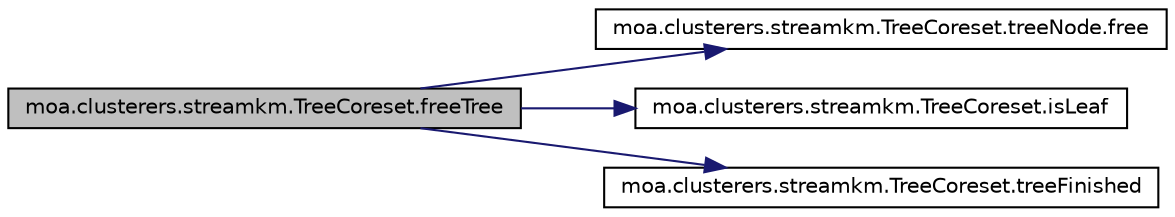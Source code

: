 digraph G
{
  edge [fontname="Helvetica",fontsize="10",labelfontname="Helvetica",labelfontsize="10"];
  node [fontname="Helvetica",fontsize="10",shape=record];
  rankdir=LR;
  Node1 [label="moa.clusterers.streamkm.TreeCoreset.freeTree",height=0.2,width=0.4,color="black", fillcolor="grey75", style="filled" fontcolor="black"];
  Node1 -> Node2 [color="midnightblue",fontsize="10",style="solid",fontname="Helvetica"];
  Node2 [label="moa.clusterers.streamkm.TreeCoreset.treeNode.free",height=0.2,width=0.4,color="black", fillcolor="white", style="filled",URL="$classmoa_1_1clusterers_1_1streamkm_1_1TreeCoreset_1_1treeNode.html#a8b3f3aadb28f7ad9bfc4019a1380d957"];
  Node1 -> Node3 [color="midnightblue",fontsize="10",style="solid",fontname="Helvetica"];
  Node3 [label="moa.clusterers.streamkm.TreeCoreset.isLeaf",height=0.2,width=0.4,color="black", fillcolor="white", style="filled",URL="$classmoa_1_1clusterers_1_1streamkm_1_1TreeCoreset.html#a7846322f3738e2a959a7b150c2b7afd5",tooltip="tests if a node is a leaf"];
  Node1 -> Node4 [color="midnightblue",fontsize="10",style="solid",fontname="Helvetica"];
  Node4 [label="moa.clusterers.streamkm.TreeCoreset.treeFinished",height=0.2,width=0.4,color="black", fillcolor="white", style="filled",URL="$classmoa_1_1clusterers_1_1streamkm_1_1TreeCoreset.html#a327ef138a5a150b5a3c2625a5286a3d7",tooltip="Checks if the storage is completly freed."];
}
